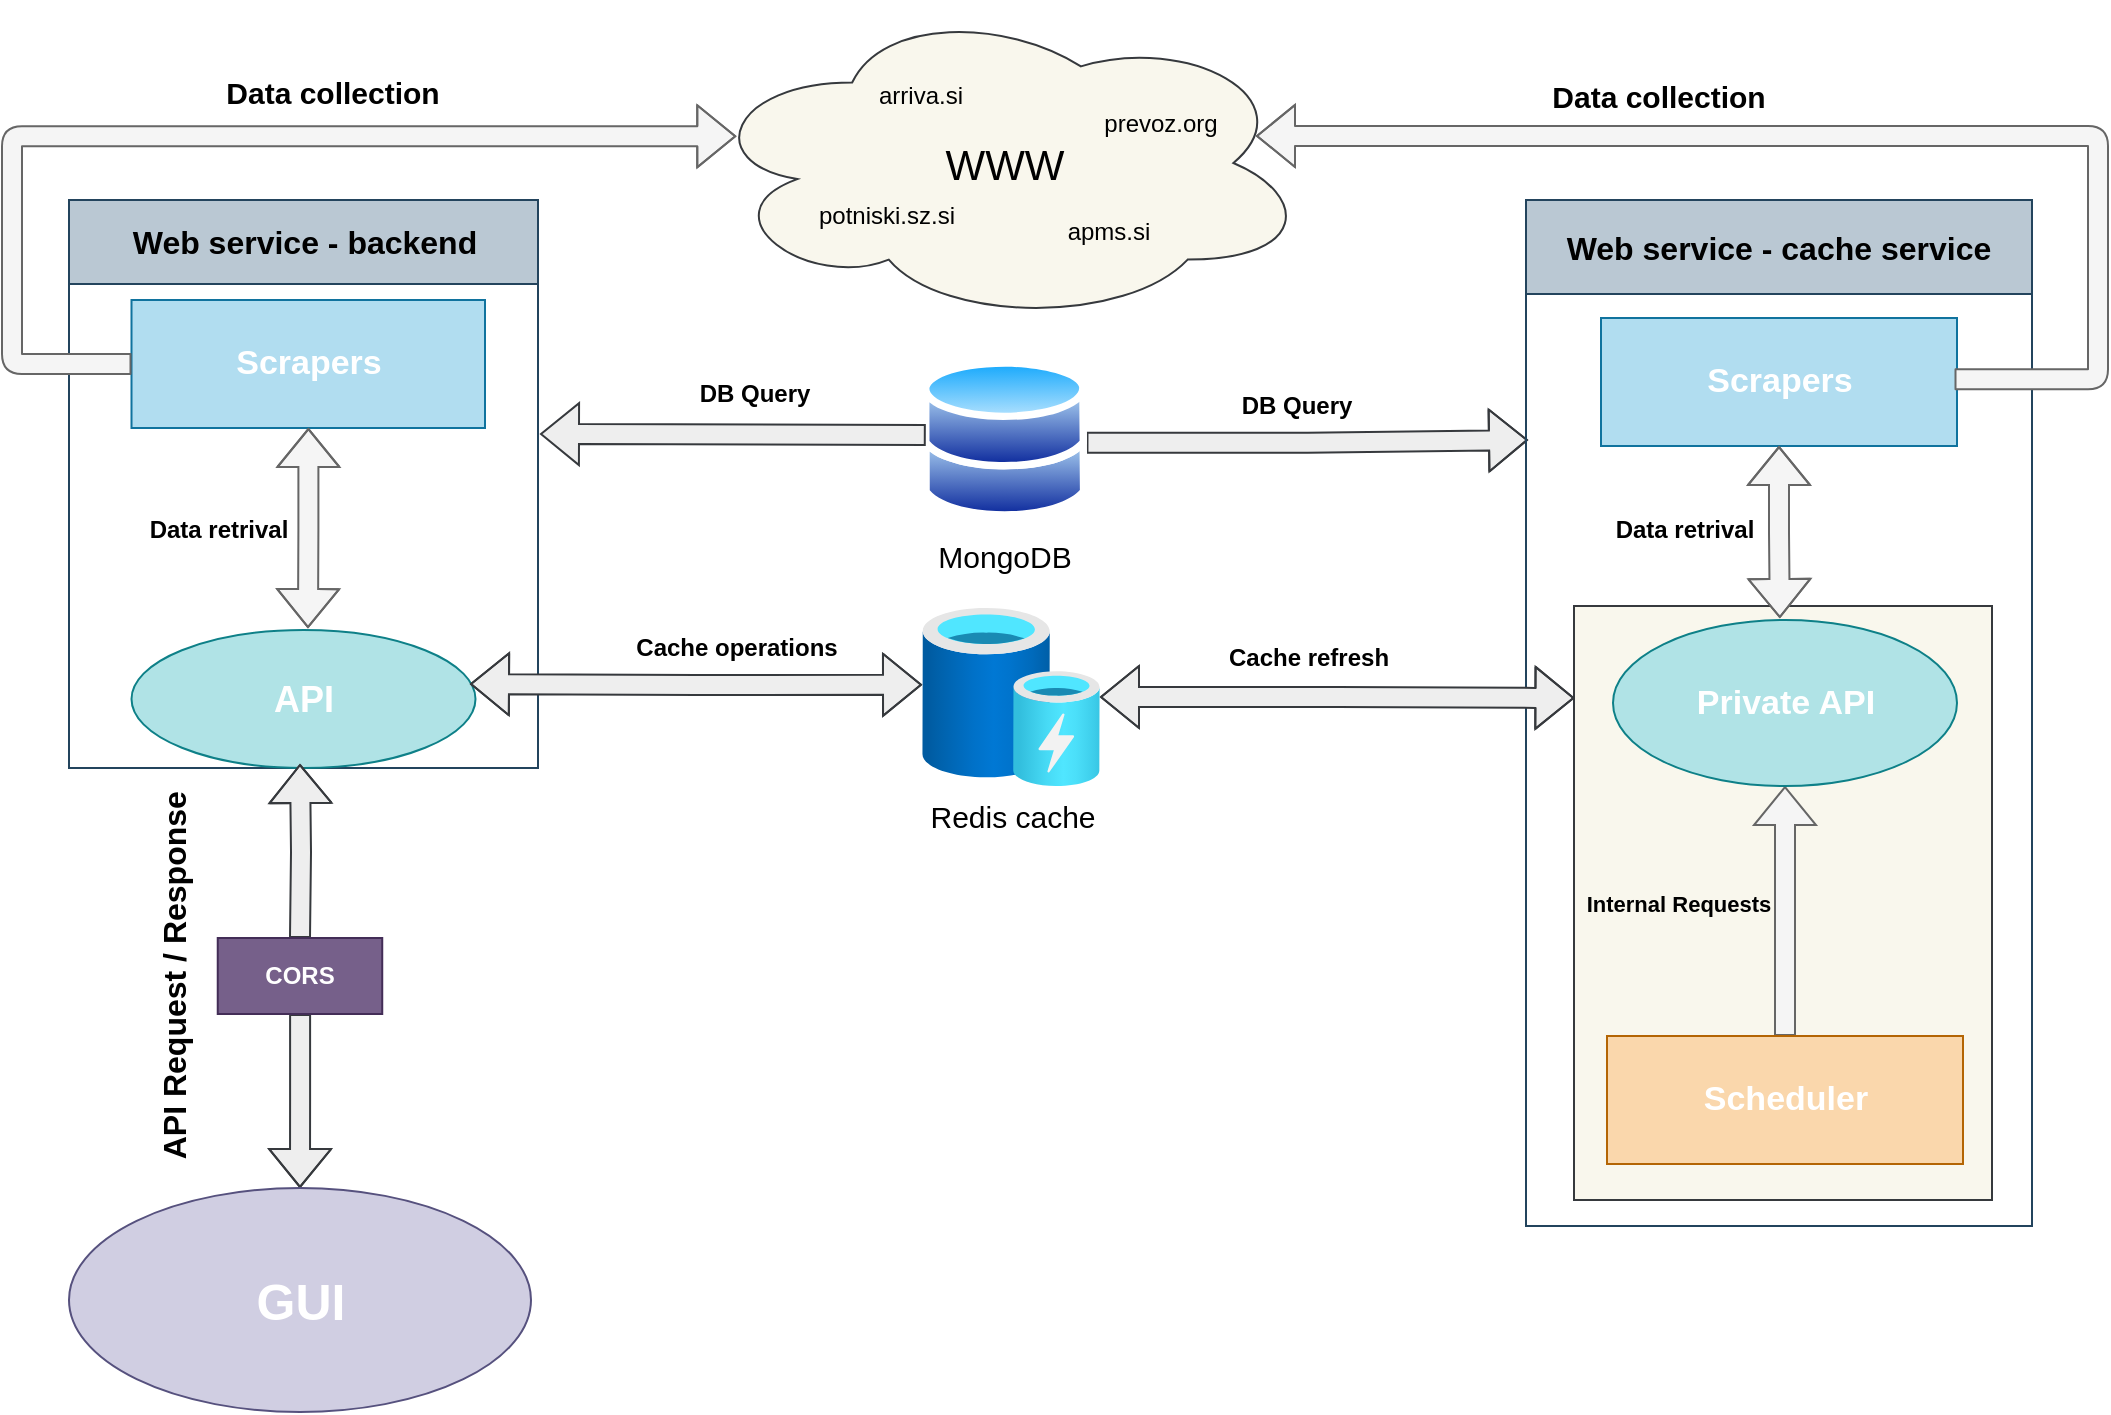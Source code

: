 <mxfile border="50" scale="3" compressed="false" locked="false" version="24.7.7">
  <diagram name="Blank" id="YmL12bMKpDGza6XwsDPr">
    <mxGraphModel dx="2644" dy="1102" grid="0" gridSize="10" guides="1" tooltips="1" connect="1" arrows="1" fold="1" page="0" pageScale="1" pageWidth="827" pageHeight="1169" background="#FFFFFF" math="1" shadow="0">
      <root>
        <mxCell id="X5NqExCQtvZxIxQ7pmgY-0" />
        <mxCell id="1" parent="X5NqExCQtvZxIxQ7pmgY-0" />
        <mxCell id="3iujyiFIKv-xdqHL7t24-19" style="edgeStyle=orthogonalEdgeStyle;rounded=0;orthogonalLoop=1;jettySize=auto;html=1;exitX=0.995;exitY=0.523;exitDx=0;exitDy=0;shape=flexArrow;startArrow=none;exitPerimeter=0;startFill=0;fillColor=#eeeeee;strokeColor=#36393d;" parent="1" source="3iujyiFIKv-xdqHL7t24-1" edge="1">
          <mxGeometry relative="1" as="geometry">
            <mxPoint x="-162" y="210" as="targetPoint" />
          </mxGeometry>
        </mxCell>
        <mxCell id="3iujyiFIKv-xdqHL7t24-1" value="&lt;div style=&quot;font-size: 15px;&quot;&gt;&lt;font style=&quot;font-size: 15px;&quot;&gt;MongoDB&lt;/font&gt;&lt;/div&gt;&lt;div style=&quot;font-size: 15px;&quot;&gt;&lt;font style=&quot;font-size: 15px;&quot;&gt;&lt;br&gt;&lt;/font&gt;&lt;/div&gt;" style="image;aspect=fixed;perimeter=ellipsePerimeter;html=1;align=center;shadow=0;dashed=0;spacingTop=3;image=img/lib/active_directory/databases.svg;" parent="1" vertex="1">
          <mxGeometry x="-465" y="169" width="82.65" height="81" as="geometry" />
        </mxCell>
        <mxCell id="3iujyiFIKv-xdqHL7t24-2" value="&lt;div style=&quot;font-size: 15px;&quot;&gt;&lt;font style=&quot;font-size: 15px;&quot;&gt;Redis cache&lt;/font&gt;&lt;/div&gt;&lt;div style=&quot;font-size: 15px;&quot;&gt;&lt;font style=&quot;font-size: 15px;&quot;&gt;&lt;br&gt;&lt;/font&gt;&lt;/div&gt;" style="image;aspect=fixed;html=1;points=[];align=center;fontSize=12;image=img/lib/azure2/general/Cache.svg;" parent="1" vertex="1">
          <mxGeometry x="-465" y="294" width="89" height="89" as="geometry" />
        </mxCell>
        <mxCell id="3iujyiFIKv-xdqHL7t24-29" style="edgeStyle=orthogonalEdgeStyle;rounded=0;orthogonalLoop=1;jettySize=auto;html=1;entryX=0.5;entryY=0;entryDx=0;entryDy=0;shape=flexArrow;startArrow=none;fillColor=#eeeeee;fillStyle=solid;gradientDirection=north;startFill=0;strokeColor=#36393d;" parent="1" source="7NyOA-QyOS0l97fLP46v-43" target="3iujyiFIKv-xdqHL7t24-8" edge="1">
          <mxGeometry relative="1" as="geometry">
            <mxPoint x="-776" y="372" as="sourcePoint" />
          </mxGeometry>
        </mxCell>
        <mxCell id="3iujyiFIKv-xdqHL7t24-4" value="&lt;font style=&quot;font-size: 16px;&quot;&gt;Web service - backend&lt;/font&gt;" style="swimlane;whiteSpace=wrap;html=1;startSize=42;fillColor=#bac8d3;strokeColor=#23445d;" parent="1" vertex="1">
          <mxGeometry x="-891.5" y="90" width="234.5" height="284" as="geometry" />
        </mxCell>
        <mxCell id="7NyOA-QyOS0l97fLP46v-3" value="&lt;font color=&quot;#ffffff&quot; size=&quot;1&quot;&gt;&lt;b style=&quot;font-size: 17px;&quot;&gt;Scrapers&lt;/b&gt;&lt;/font&gt;" style="whiteSpace=wrap;html=1;fillColor=#b1ddf0;strokeColor=#10739e;" vertex="1" parent="3iujyiFIKv-xdqHL7t24-4">
          <mxGeometry x="31.25" y="50" width="176.75" height="64" as="geometry" />
        </mxCell>
        <mxCell id="7NyOA-QyOS0l97fLP46v-5" value="&lt;font color=&quot;#ffffff&quot; style=&quot;font-size: 18px;&quot;&gt;&lt;b&gt;API&lt;/b&gt;&lt;/font&gt;" style="ellipse;whiteSpace=wrap;html=1;fillColor=#b0e3e6;strokeColor=#0e8088;" vertex="1" parent="3iujyiFIKv-xdqHL7t24-4">
          <mxGeometry x="31.25" y="215" width="172" height="69" as="geometry" />
        </mxCell>
        <mxCell id="7NyOA-QyOS0l97fLP46v-41" style="edgeStyle=orthogonalEdgeStyle;rounded=0;orthogonalLoop=1;jettySize=auto;html=1;shape=flexArrow;startArrow=block;entryX=0.513;entryY=-0.014;entryDx=0;entryDy=0;entryPerimeter=0;fillColor=#f5f5f5;strokeColor=#666666;" edge="1" parent="3iujyiFIKv-xdqHL7t24-4" source="7NyOA-QyOS0l97fLP46v-3" target="7NyOA-QyOS0l97fLP46v-5">
          <mxGeometry relative="1" as="geometry">
            <mxPoint x="120.5" y="215" as="targetPoint" />
          </mxGeometry>
        </mxCell>
        <mxCell id="7NyOA-QyOS0l97fLP46v-53" value="&lt;b&gt;Data retrival&lt;br&gt;&lt;/b&gt;" style="text;html=1;align=center;verticalAlign=middle;resizable=0;points=[];autosize=1;strokeColor=none;fillColor=none;rotation=0;" vertex="1" parent="3iujyiFIKv-xdqHL7t24-4">
          <mxGeometry x="31.25" y="152" width="87" height="26" as="geometry" />
        </mxCell>
        <mxCell id="3iujyiFIKv-xdqHL7t24-8" value="&lt;font size=&quot;1&quot; color=&quot;#ffffff&quot;&gt;&lt;b style=&quot;font-size: 25px;&quot;&gt;GUI&lt;/b&gt;&lt;/font&gt;" style="ellipse;whiteSpace=wrap;html=1;fillColor=#d0cee2;strokeColor=#56517e;" parent="1" vertex="1">
          <mxGeometry x="-891.5" y="584" width="231" height="112" as="geometry" />
        </mxCell>
        <mxCell id="3iujyiFIKv-xdqHL7t24-11" value="&lt;font style=&quot;font-size: 16px;&quot; face=&quot;Helvetica&quot;&gt;Web service - cache service&lt;/font&gt;" style="swimlane;whiteSpace=wrap;html=1;fillColor=#bac8d3;strokeColor=#23445d;startSize=47;" parent="1" vertex="1">
          <mxGeometry x="-163" y="90" width="253" height="513" as="geometry" />
        </mxCell>
        <mxCell id="7NyOA-QyOS0l97fLP46v-63" value="" style="whiteSpace=wrap;html=1;fillColor=#f9f7ed;strokeColor=#36393d;" vertex="1" parent="3iujyiFIKv-xdqHL7t24-11">
          <mxGeometry x="24" y="203" width="209" height="297" as="geometry" />
        </mxCell>
        <mxCell id="3iujyiFIKv-xdqHL7t24-12" value="&lt;b&gt;&lt;font color=&quot;#ffffff&quot; style=&quot;font-size: 17px;&quot;&gt;Scrapers&lt;/font&gt;&lt;/b&gt;" style="whiteSpace=wrap;html=1;fillColor=#b1ddf0;strokeColor=#10739e;" parent="3iujyiFIKv-xdqHL7t24-11" vertex="1">
          <mxGeometry x="37.5" y="59" width="178" height="64" as="geometry" />
        </mxCell>
        <mxCell id="7NyOA-QyOS0l97fLP46v-67" style="edgeStyle=orthogonalEdgeStyle;rounded=0;orthogonalLoop=1;jettySize=auto;html=1;shape=flexArrow;startArrow=none;endArrow=block;endFill=0;startFill=0;fillColor=#f5f5f5;strokeColor=#666666;" edge="1" parent="3iujyiFIKv-xdqHL7t24-11" source="3iujyiFIKv-xdqHL7t24-30" target="7NyOA-QyOS0l97fLP46v-6">
          <mxGeometry relative="1" as="geometry" />
        </mxCell>
        <mxCell id="3iujyiFIKv-xdqHL7t24-30" value="&lt;font color=&quot;#ffffff&quot; style=&quot;font-size: 17px;&quot;&gt;&lt;b&gt;Scheduler&lt;/b&gt;&lt;/font&gt;" style="whiteSpace=wrap;html=1;fillColor=#fad7ac;strokeColor=#b46504;" parent="3iujyiFIKv-xdqHL7t24-11" vertex="1">
          <mxGeometry x="40.5" y="418" width="178" height="64" as="geometry" />
        </mxCell>
        <mxCell id="7NyOA-QyOS0l97fLP46v-6" value="&lt;font style=&quot;font-size: 17px;&quot; color=&quot;#ffffff&quot;&gt;&lt;b&gt;Private API&lt;br&gt;&lt;/b&gt;&lt;/font&gt;" style="ellipse;whiteSpace=wrap;html=1;fillColor=#b0e3e6;strokeColor=#0e8088;" vertex="1" parent="3iujyiFIKv-xdqHL7t24-11">
          <mxGeometry x="43.5" y="210" width="172" height="83" as="geometry" />
        </mxCell>
        <mxCell id="7NyOA-QyOS0l97fLP46v-36" value="&lt;font style=&quot;font-size: 11px;&quot;&gt;&lt;b style=&quot;font-size: 11px;&quot;&gt;Internal Requests&lt;/b&gt;&lt;/font&gt;" style="text;html=1;align=center;verticalAlign=middle;resizable=0;points=[];autosize=1;strokeColor=none;fillColor=none;rotation=0;fontSize=11;" vertex="1" parent="3iujyiFIKv-xdqHL7t24-11">
          <mxGeometry x="21" y="339" width="110" height="25" as="geometry" />
        </mxCell>
        <mxCell id="7NyOA-QyOS0l97fLP46v-54" value="&lt;b&gt;Data retrival&lt;br&gt;&lt;/b&gt;" style="text;html=1;align=center;verticalAlign=middle;resizable=0;points=[];autosize=1;strokeColor=none;fillColor=none;rotation=0;" vertex="1" parent="3iujyiFIKv-xdqHL7t24-11">
          <mxGeometry x="35" y="152" width="87" height="26" as="geometry" />
        </mxCell>
        <mxCell id="7NyOA-QyOS0l97fLP46v-66" style="edgeStyle=orthogonalEdgeStyle;rounded=0;orthogonalLoop=1;jettySize=auto;html=1;entryX=0.485;entryY=-0.012;entryDx=0;entryDy=0;entryPerimeter=0;shape=flexArrow;startArrow=block;fillColor=#f5f5f5;strokeColor=#666666;" edge="1" parent="3iujyiFIKv-xdqHL7t24-11" source="3iujyiFIKv-xdqHL7t24-12" target="7NyOA-QyOS0l97fLP46v-6">
          <mxGeometry relative="1" as="geometry" />
        </mxCell>
        <mxCell id="3iujyiFIKv-xdqHL7t24-25" style="edgeStyle=orthogonalEdgeStyle;rounded=0;orthogonalLoop=1;jettySize=auto;html=1;shape=flexArrow;startArrow=block;entryX=0;entryY=0.431;entryDx=0;entryDy=0;entryPerimeter=0;fillColor=#eeeeee;strokeColor=#36393d;" parent="1" target="3iujyiFIKv-xdqHL7t24-2" edge="1">
          <mxGeometry relative="1" as="geometry">
            <mxPoint x="-691" y="332" as="sourcePoint" />
            <mxPoint x="-468" y="332" as="targetPoint" />
          </mxGeometry>
        </mxCell>
        <mxCell id="3iujyiFIKv-xdqHL7t24-28" style="edgeStyle=orthogonalEdgeStyle;rounded=0;orthogonalLoop=1;jettySize=auto;html=1;shape=flexArrow;startArrow=block;entryX=0.023;entryY=0.475;entryDx=0;entryDy=0;entryPerimeter=0;endArrow=none;endFill=0;fillColor=#eeeeee;strokeColor=#36393d;" parent="1" target="3iujyiFIKv-xdqHL7t24-1" edge="1">
          <mxGeometry relative="1" as="geometry">
            <mxPoint x="-656" y="207" as="sourcePoint" />
            <mxPoint x="-468" y="207" as="targetPoint" />
          </mxGeometry>
        </mxCell>
        <mxCell id="7NyOA-QyOS0l97fLP46v-15" value="&lt;b&gt;Cache operations&lt;br&gt;&lt;/b&gt;" style="text;html=1;align=center;verticalAlign=middle;resizable=0;points=[];autosize=1;strokeColor=none;fillColor=none;" vertex="1" parent="1">
          <mxGeometry x="-618" y="301" width="119" height="26" as="geometry" />
        </mxCell>
        <mxCell id="7NyOA-QyOS0l97fLP46v-18" value="&lt;b&gt;DB Query&lt;br&gt;&lt;/b&gt;" style="text;html=1;align=center;verticalAlign=middle;resizable=0;points=[];autosize=1;strokeColor=none;fillColor=none;" vertex="1" parent="1">
          <mxGeometry x="-586" y="174" width="73" height="26" as="geometry" />
        </mxCell>
        <mxCell id="7NyOA-QyOS0l97fLP46v-19" value="&lt;b&gt;DB Query&lt;br&gt;&lt;/b&gt;" style="text;html=1;align=center;verticalAlign=middle;resizable=0;points=[];autosize=1;strokeColor=none;fillColor=none;" vertex="1" parent="1">
          <mxGeometry x="-315" y="180" width="73" height="26" as="geometry" />
        </mxCell>
        <mxCell id="7NyOA-QyOS0l97fLP46v-20" value="&lt;strong&gt;Cache refresh&lt;/strong&gt;" style="text;html=1;align=center;verticalAlign=middle;resizable=0;points=[];autosize=1;strokeColor=none;fillColor=none;" vertex="1" parent="1">
          <mxGeometry x="-321" y="306" width="98" height="26" as="geometry" />
        </mxCell>
        <mxCell id="7NyOA-QyOS0l97fLP46v-21" value="&lt;font style=&quot;font-size: 16px;&quot;&gt;&lt;b&gt;API Request / Response&lt;br&gt;&lt;/b&gt;&lt;/font&gt;" style="text;html=1;align=center;verticalAlign=middle;resizable=0;points=[];autosize=1;strokeColor=none;fillColor=none;rotation=-90;" vertex="1" parent="1">
          <mxGeometry x="-939.88" y="462.5" width="202" height="31" as="geometry" />
        </mxCell>
        <mxCell id="7NyOA-QyOS0l97fLP46v-24" value="&lt;font style=&quot;font-size: 21px;&quot;&gt;WWW&lt;/font&gt;" style="ellipse;shape=cloud;whiteSpace=wrap;html=1;fillColor=#f9f7ed;strokeColor=#36393d;" vertex="1" parent="1">
          <mxGeometry x="-576.17" y="-9" width="305" height="161" as="geometry" />
        </mxCell>
        <mxCell id="7NyOA-QyOS0l97fLP46v-26" value="apms.si" style="text;html=1;align=center;verticalAlign=middle;resizable=0;points=[];autosize=1;" vertex="1" parent="1">
          <mxGeometry x="-402" y="93" width="59" height="26" as="geometry" />
        </mxCell>
        <mxCell id="7NyOA-QyOS0l97fLP46v-27" value="arriva.si" style="text;html=1;align=center;verticalAlign=middle;resizable=0;points=[];autosize=1;strokeColor=none;fillColor=none;" vertex="1" parent="1">
          <mxGeometry x="-496" y="25" width="60" height="26" as="geometry" />
        </mxCell>
        <mxCell id="7NyOA-QyOS0l97fLP46v-28" value="&lt;div&gt;prevoz.org&lt;br&gt;&lt;/div&gt;" style="text;html=1;align=center;verticalAlign=middle;resizable=0;points=[];autosize=1;strokeColor=none;fillColor=none;" vertex="1" parent="1">
          <mxGeometry x="-384" y="39" width="75" height="26" as="geometry" />
        </mxCell>
        <mxCell id="7NyOA-QyOS0l97fLP46v-29" value="potniski.sz.si" style="text;html=1;align=center;verticalAlign=middle;resizable=0;points=[];autosize=1;strokeColor=none;fillColor=none;" vertex="1" parent="1">
          <mxGeometry x="-526" y="85" width="86" height="26" as="geometry" />
        </mxCell>
        <mxCell id="7NyOA-QyOS0l97fLP46v-30" style="edgeStyle=orthogonalEdgeStyle;rounded=1;orthogonalLoop=1;jettySize=auto;html=1;exitX=0;exitY=0.5;exitDx=0;exitDy=0;curved=0;shape=flexArrow;entryX=0.06;entryY=0.417;entryDx=0;entryDy=0;entryPerimeter=0;fillColor=#f5f5f5;strokeColor=#666666;" edge="1" parent="1" source="7NyOA-QyOS0l97fLP46v-3" target="7NyOA-QyOS0l97fLP46v-24">
          <mxGeometry relative="1" as="geometry">
            <mxPoint x="-864.25" y="227.6" as="sourcePoint" />
            <mxPoint x="-555.65" y="66.0" as="targetPoint" />
            <Array as="points">
              <mxPoint x="-920" y="172" />
              <mxPoint x="-920" y="58" />
            </Array>
          </mxGeometry>
        </mxCell>
        <mxCell id="7NyOA-QyOS0l97fLP46v-38" style="edgeStyle=orthogonalEdgeStyle;rounded=1;orthogonalLoop=1;jettySize=auto;html=1;curved=0;shape=flexArrow;entryX=0.914;entryY=0.364;entryDx=0;entryDy=0;entryPerimeter=0;exitX=0.993;exitY=0.478;exitDx=0;exitDy=0;exitPerimeter=0;fillColor=#f5f5f5;strokeColor=#666666;" edge="1" parent="1" source="3iujyiFIKv-xdqHL7t24-12">
          <mxGeometry relative="1" as="geometry">
            <mxPoint x="77" y="243" as="sourcePoint" />
            <mxPoint x="-298.0" y="57.974" as="targetPoint" />
            <Array as="points">
              <mxPoint x="123" y="180" />
              <mxPoint x="123" y="58" />
            </Array>
          </mxGeometry>
        </mxCell>
        <mxCell id="7NyOA-QyOS0l97fLP46v-45" value="" style="edgeStyle=orthogonalEdgeStyle;rounded=0;orthogonalLoop=1;jettySize=auto;html=1;entryX=0.5;entryY=0;entryDx=0;entryDy=0;shape=flexArrow;startArrow=block;fillColor=#eeeeee;fillStyle=solid;gradientDirection=north;startFill=0;endArrow=none;endFill=0;strokeColor=#36393d;" edge="1" parent="1" target="7NyOA-QyOS0l97fLP46v-43">
          <mxGeometry relative="1" as="geometry">
            <mxPoint x="-776" y="372" as="sourcePoint" />
            <mxPoint x="-776" y="584" as="targetPoint" />
          </mxGeometry>
        </mxCell>
        <mxCell id="7NyOA-QyOS0l97fLP46v-43" value="&lt;font color=&quot;#ffffff&quot;&gt;&lt;b&gt;CORS&lt;/b&gt;&lt;/font&gt;" style="whiteSpace=wrap;html=1;fillColor=#76608a;strokeColor=#432D57;fontColor=#ffffff;" vertex="1" parent="1">
          <mxGeometry x="-817.13" y="459" width="82.25" height="38" as="geometry" />
        </mxCell>
        <mxCell id="7NyOA-QyOS0l97fLP46v-48" value="&lt;font style=&quot;font-size: 15px;&quot;&gt;&lt;font style=&quot;font-size: 15px;&quot;&gt;&lt;b&gt;Data collection&lt;br&gt;&lt;/b&gt;&lt;/font&gt;&lt;/font&gt;" style="text;html=1;align=center;verticalAlign=middle;resizable=0;points=[];autosize=1;strokeColor=none;fillColor=none;rotation=0;" vertex="1" parent="1">
          <mxGeometry x="-823" y="21" width="125" height="30" as="geometry" />
        </mxCell>
        <mxCell id="7NyOA-QyOS0l97fLP46v-51" value="&lt;font style=&quot;font-size: 15px;&quot;&gt;&lt;font style=&quot;font-size: 15px;&quot;&gt;&lt;b&gt;Data collection&lt;br&gt;&lt;/b&gt;&lt;/font&gt;&lt;/font&gt;" style="text;html=1;align=center;verticalAlign=middle;resizable=0;points=[];autosize=1;strokeColor=none;fillColor=none;rotation=0;" vertex="1" parent="1">
          <mxGeometry x="-160" y="23" width="125" height="30" as="geometry" />
        </mxCell>
        <mxCell id="7NyOA-QyOS0l97fLP46v-64" style="edgeStyle=orthogonalEdgeStyle;rounded=0;orthogonalLoop=1;jettySize=auto;html=1;entryX=0.001;entryY=0.155;entryDx=0;entryDy=0;entryPerimeter=0;shape=flexArrow;startArrow=block;fillColor=#eeeeee;strokeColor=#36393d;" edge="1" parent="1" source="3iujyiFIKv-xdqHL7t24-2" target="7NyOA-QyOS0l97fLP46v-63">
          <mxGeometry relative="1" as="geometry" />
        </mxCell>
      </root>
    </mxGraphModel>
  </diagram>
</mxfile>

